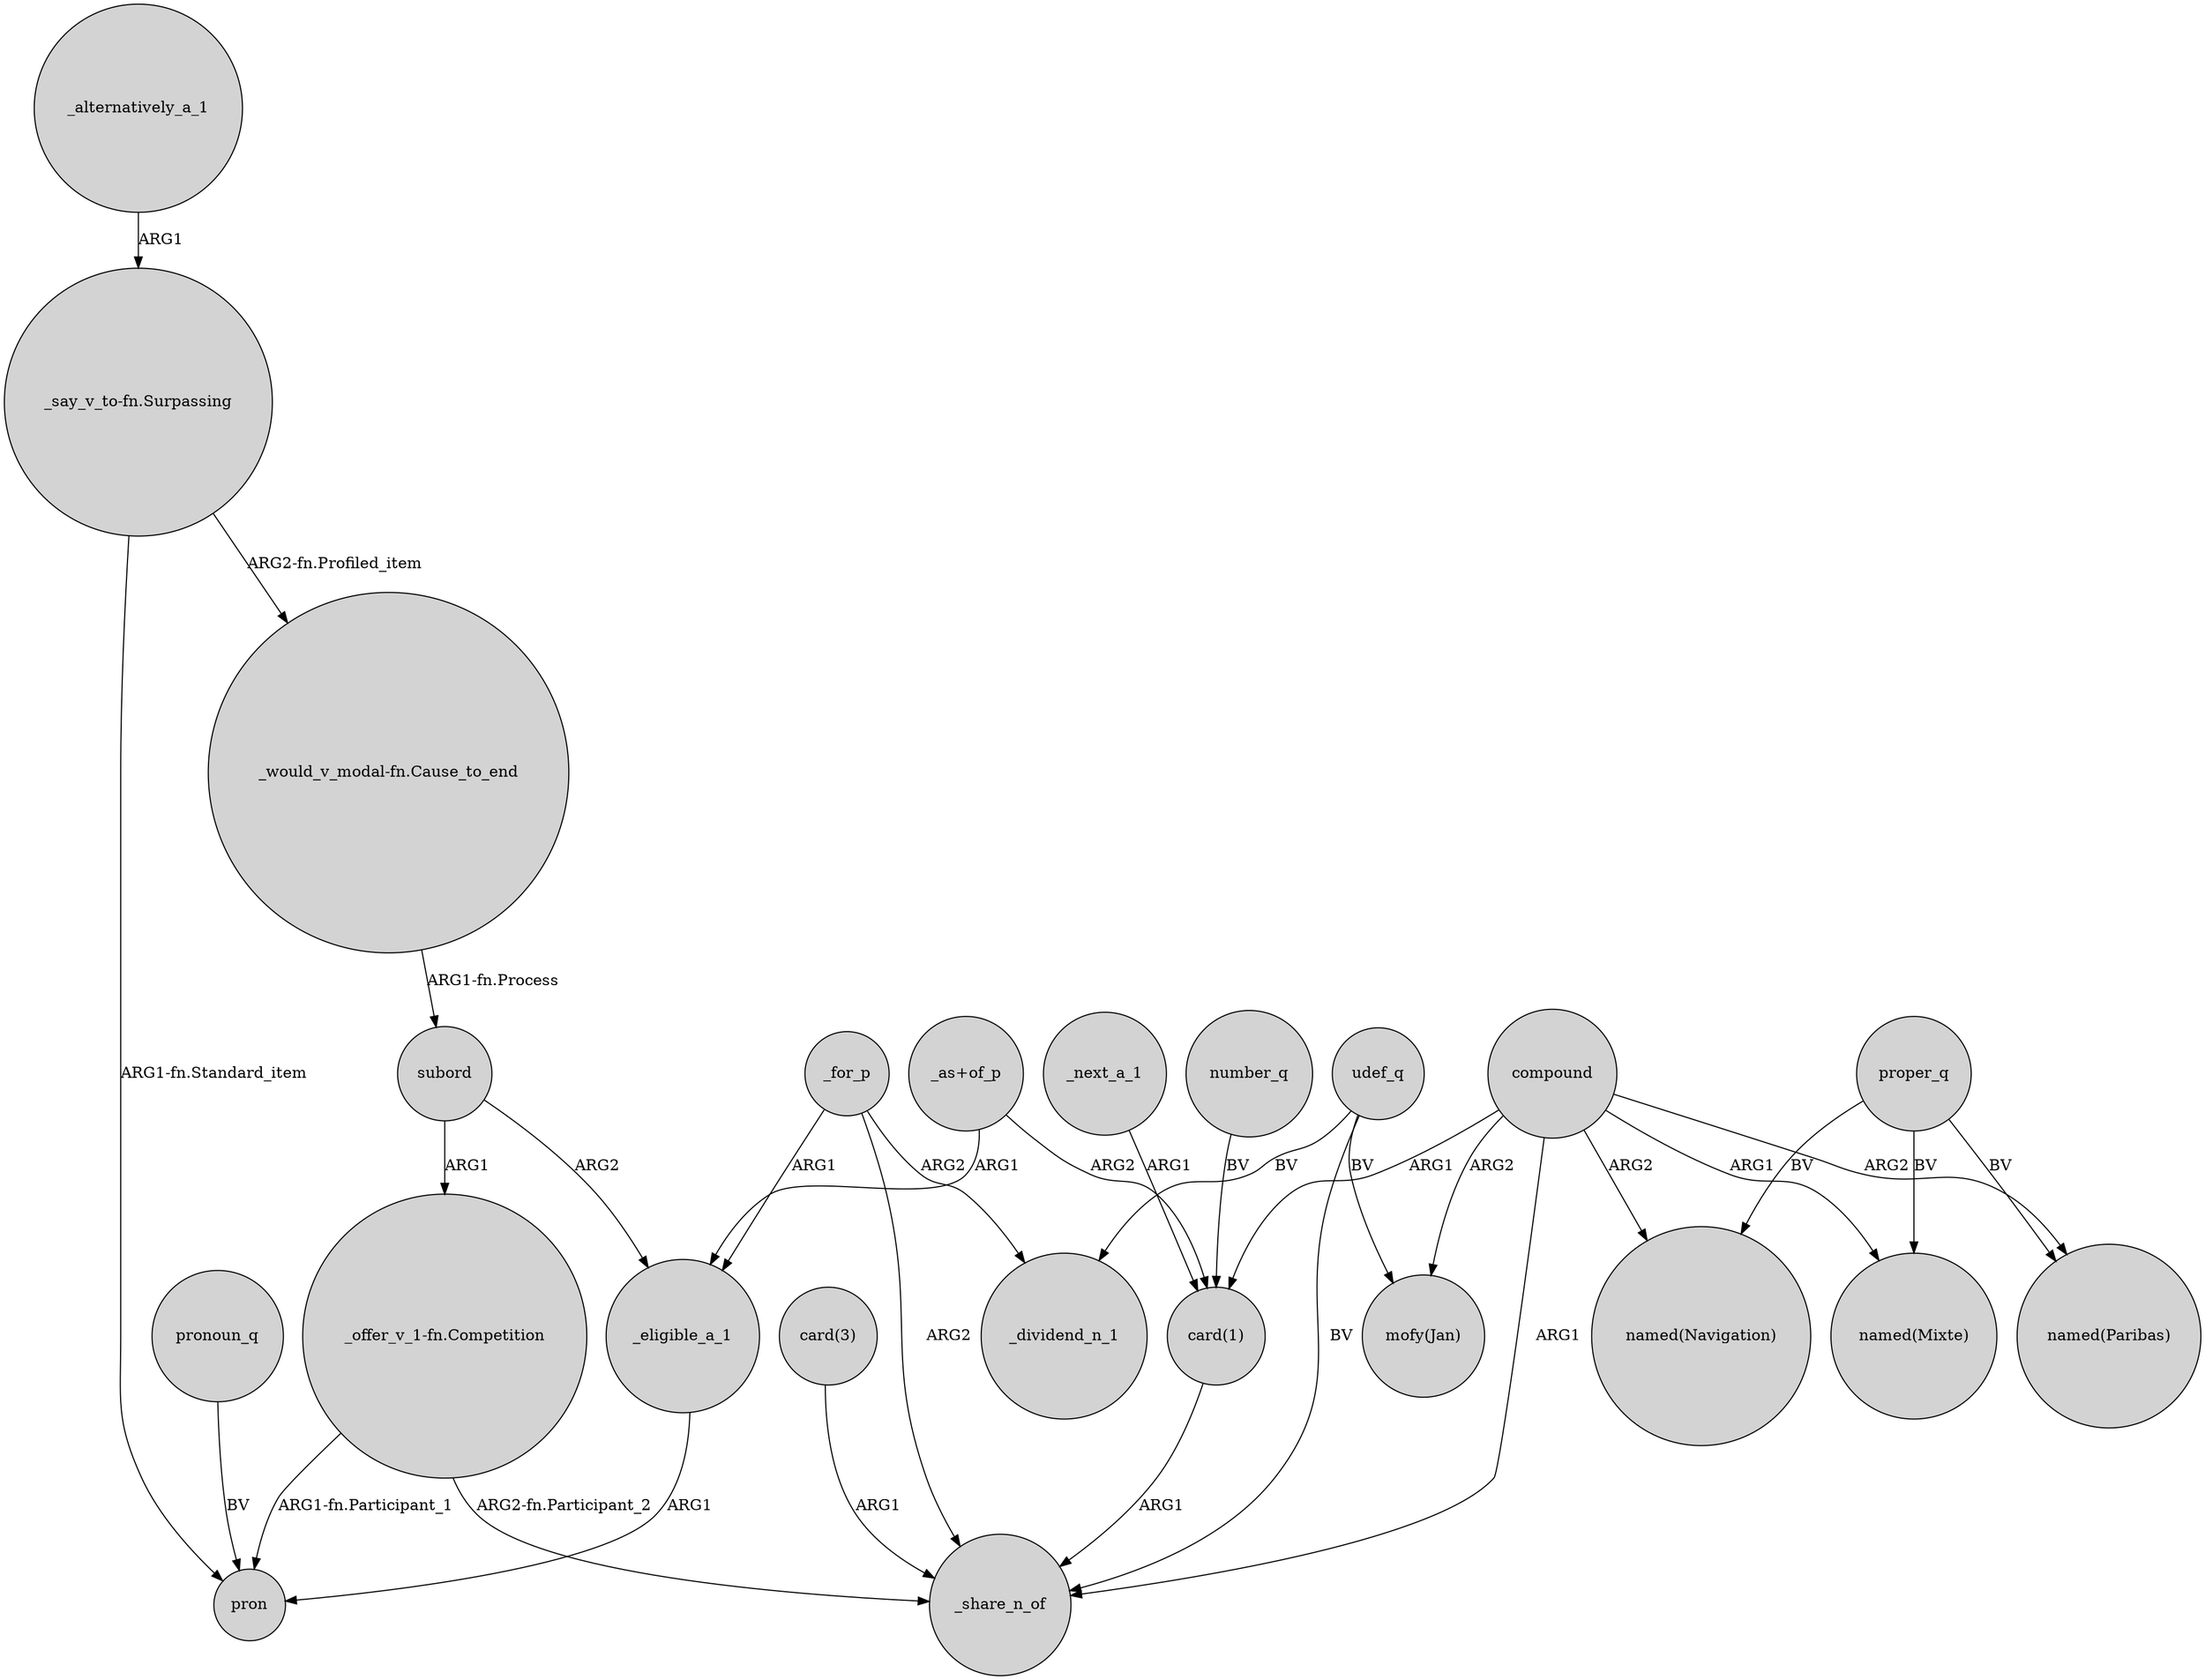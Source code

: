 digraph {
	node [shape=circle style=filled]
	"_would_v_modal-fn.Cause_to_end" -> subord [label="ARG1-fn.Process"]
	udef_q -> _dividend_n_1 [label=BV]
	compound -> "mofy(Jan)" [label=ARG2]
	_for_p -> _share_n_of [label=ARG2]
	number_q -> "card(1)" [label=BV]
	_next_a_1 -> "card(1)" [label=ARG1]
	compound -> _share_n_of [label=ARG1]
	"_as+of_p" -> _eligible_a_1 [label=ARG1]
	proper_q -> "named(Paribas)" [label=BV]
	_for_p -> _dividend_n_1 [label=ARG2]
	proper_q -> "named(Navigation)" [label=BV]
	compound -> "named(Navigation)" [label=ARG2]
	subord -> _eligible_a_1 [label=ARG2]
	"_offer_v_1-fn.Competition" -> _share_n_of [label="ARG2-fn.Participant_2"]
	proper_q -> "named(Mixte)" [label=BV]
	"card(1)" -> _share_n_of [label=ARG1]
	pronoun_q -> pron [label=BV]
	udef_q -> "mofy(Jan)" [label=BV]
	compound -> "named(Mixte)" [label=ARG1]
	"_say_v_to-fn.Surpassing" -> "_would_v_modal-fn.Cause_to_end" [label="ARG2-fn.Profiled_item"]
	subord -> "_offer_v_1-fn.Competition" [label=ARG1]
	_for_p -> _eligible_a_1 [label=ARG1]
	udef_q -> _share_n_of [label=BV]
	"_offer_v_1-fn.Competition" -> pron [label="ARG1-fn.Participant_1"]
	_alternatively_a_1 -> "_say_v_to-fn.Surpassing" [label=ARG1]
	_eligible_a_1 -> pron [label=ARG1]
	"card(3)" -> _share_n_of [label=ARG1]
	compound -> "named(Paribas)" [label=ARG2]
	"_as+of_p" -> "card(1)" [label=ARG2]
	"_say_v_to-fn.Surpassing" -> pron [label="ARG1-fn.Standard_item"]
	compound -> "card(1)" [label=ARG1]
}
